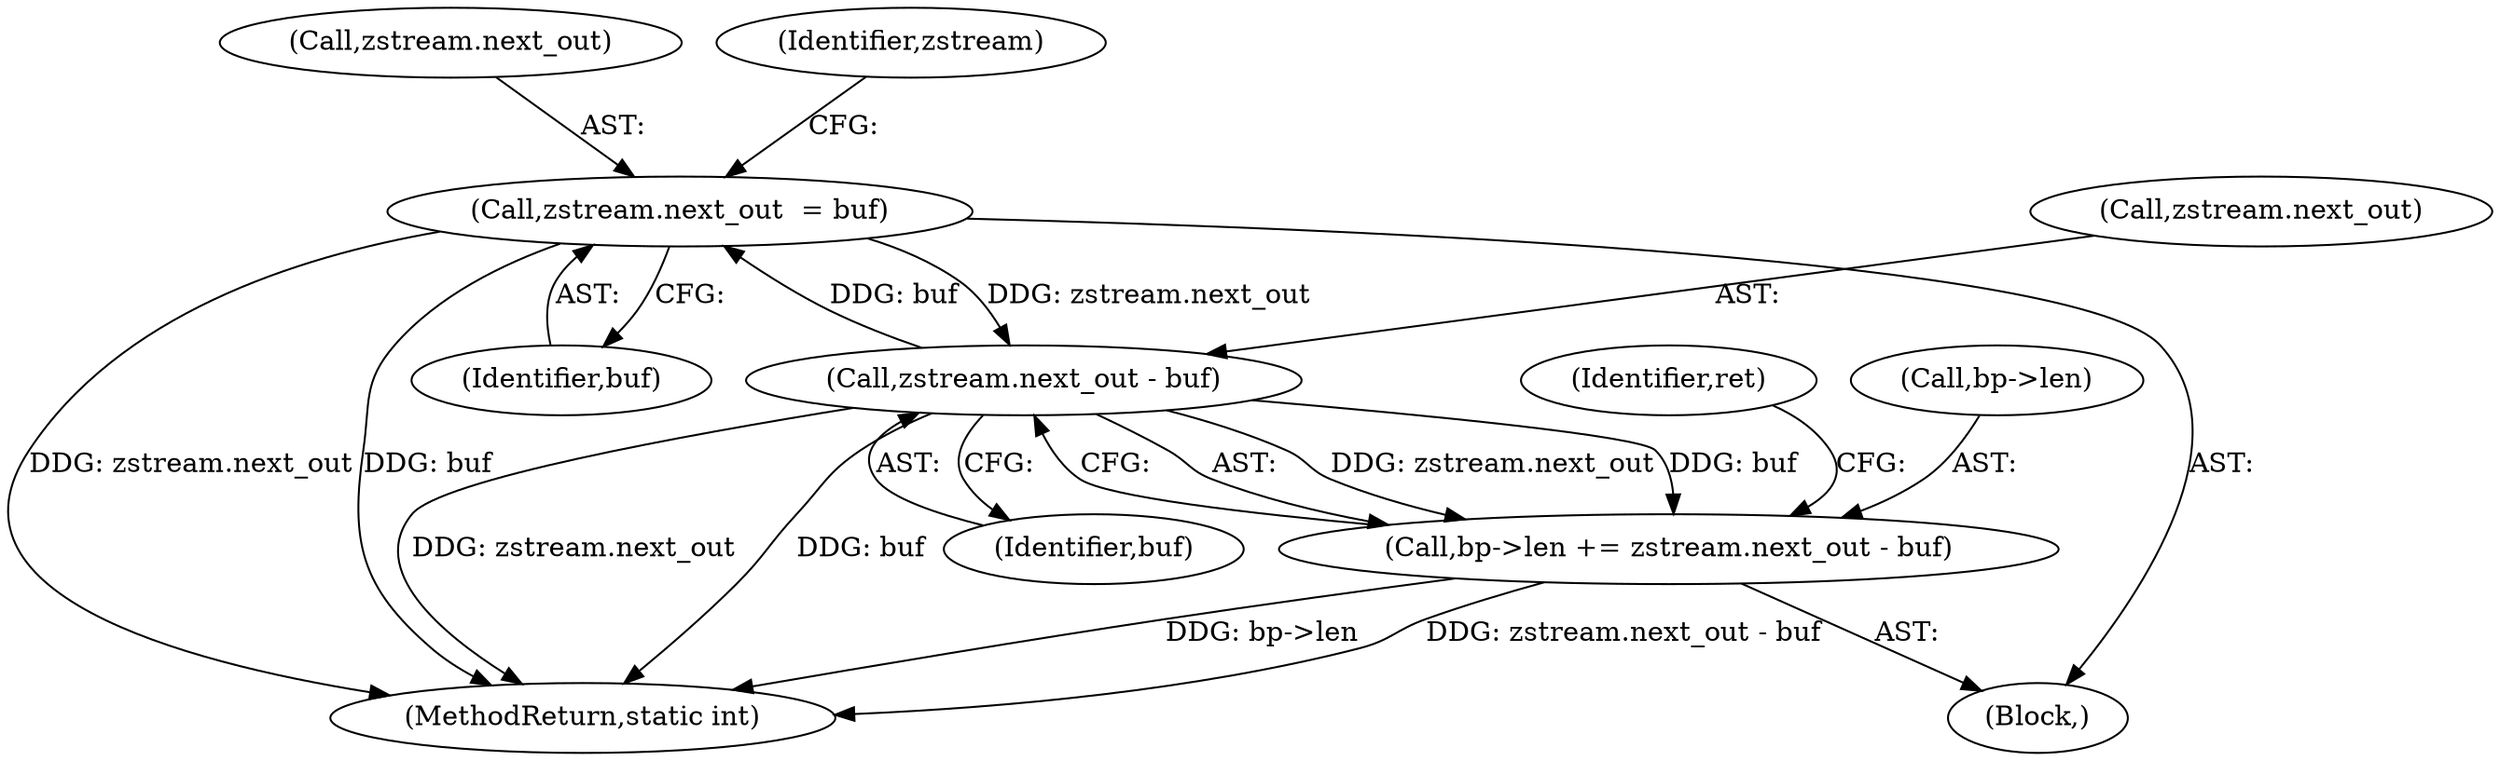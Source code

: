 digraph "0_FFmpeg_e371f031b942d73e02c090170975561fabd5c264@pointer" {
"1000174" [label="(Call,zstream.next_out  = buf)"];
"1000207" [label="(Call,zstream.next_out - buf)"];
"1000174" [label="(Call,zstream.next_out  = buf)"];
"1000203" [label="(Call,bp->len += zstream.next_out - buf)"];
"1000178" [label="(Identifier,buf)"];
"1000207" [label="(Call,zstream.next_out - buf)"];
"1000157" [label="(Block,)"];
"1000240" [label="(MethodReturn,static int)"];
"1000214" [label="(Identifier,ret)"];
"1000175" [label="(Call,zstream.next_out)"];
"1000174" [label="(Call,zstream.next_out  = buf)"];
"1000181" [label="(Identifier,zstream)"];
"1000208" [label="(Call,zstream.next_out)"];
"1000203" [label="(Call,bp->len += zstream.next_out - buf)"];
"1000211" [label="(Identifier,buf)"];
"1000204" [label="(Call,bp->len)"];
"1000174" -> "1000157"  [label="AST: "];
"1000174" -> "1000178"  [label="CFG: "];
"1000175" -> "1000174"  [label="AST: "];
"1000178" -> "1000174"  [label="AST: "];
"1000181" -> "1000174"  [label="CFG: "];
"1000174" -> "1000240"  [label="DDG: buf"];
"1000174" -> "1000240"  [label="DDG: zstream.next_out"];
"1000207" -> "1000174"  [label="DDG: buf"];
"1000174" -> "1000207"  [label="DDG: zstream.next_out"];
"1000207" -> "1000203"  [label="AST: "];
"1000207" -> "1000211"  [label="CFG: "];
"1000208" -> "1000207"  [label="AST: "];
"1000211" -> "1000207"  [label="AST: "];
"1000203" -> "1000207"  [label="CFG: "];
"1000207" -> "1000240"  [label="DDG: zstream.next_out"];
"1000207" -> "1000240"  [label="DDG: buf"];
"1000207" -> "1000203"  [label="DDG: zstream.next_out"];
"1000207" -> "1000203"  [label="DDG: buf"];
"1000203" -> "1000157"  [label="AST: "];
"1000204" -> "1000203"  [label="AST: "];
"1000214" -> "1000203"  [label="CFG: "];
"1000203" -> "1000240"  [label="DDG: bp->len"];
"1000203" -> "1000240"  [label="DDG: zstream.next_out - buf"];
}
